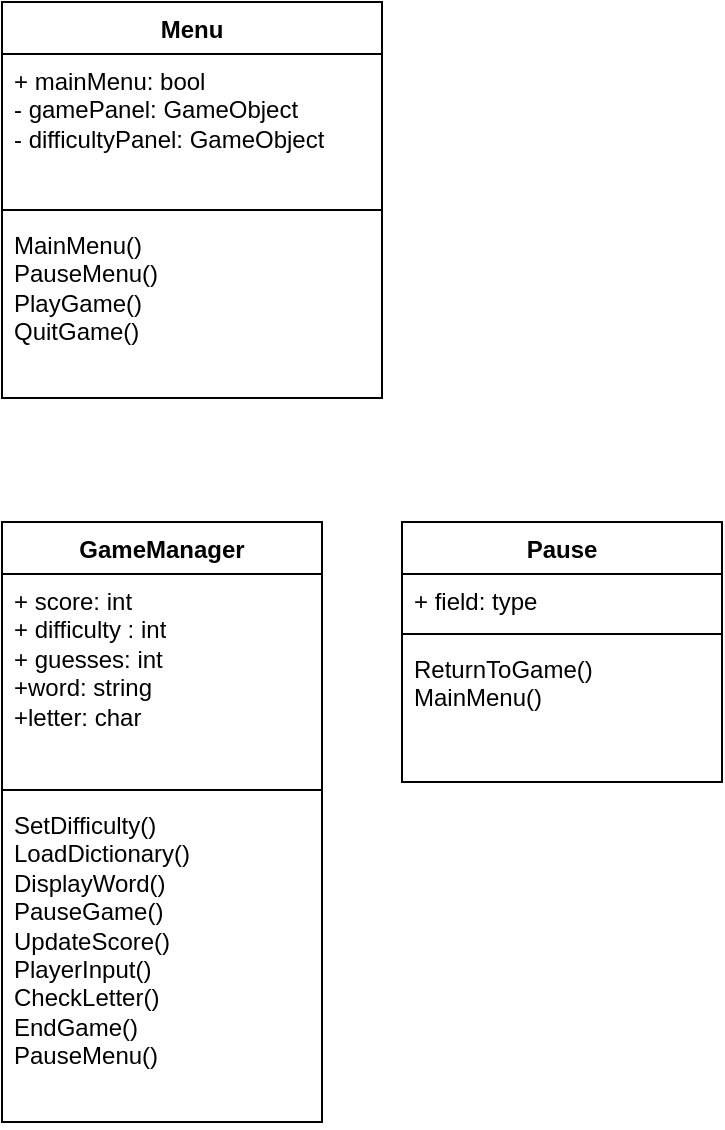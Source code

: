 <mxfile version="21.3.2" type="device">
  <diagram name="Page-1" id="l8iS71WG1GaFusM7zTBg">
    <mxGraphModel dx="1434" dy="796" grid="1" gridSize="10" guides="1" tooltips="1" connect="1" arrows="1" fold="1" page="1" pageScale="1" pageWidth="827" pageHeight="1169" math="0" shadow="0">
      <root>
        <mxCell id="0" />
        <mxCell id="1" parent="0" />
        <mxCell id="9kdT3CoZ0wVeUw6Ti21M-26" value="Menu" style="swimlane;fontStyle=1;align=center;verticalAlign=top;childLayout=stackLayout;horizontal=1;startSize=26;horizontalStack=0;resizeParent=1;resizeParentMax=0;resizeLast=0;collapsible=1;marginBottom=0;whiteSpace=wrap;html=1;" vertex="1" parent="1">
          <mxGeometry x="320" y="60" width="190" height="198" as="geometry" />
        </mxCell>
        <mxCell id="9kdT3CoZ0wVeUw6Ti21M-27" value="+ mainMenu: bool&lt;br&gt;- gamePanel: GameObject&lt;br&gt;- difficultyPanel: GameObject" style="text;strokeColor=none;fillColor=none;align=left;verticalAlign=top;spacingLeft=4;spacingRight=4;overflow=hidden;rotatable=0;points=[[0,0.5],[1,0.5]];portConstraint=eastwest;whiteSpace=wrap;html=1;" vertex="1" parent="9kdT3CoZ0wVeUw6Ti21M-26">
          <mxGeometry y="26" width="190" height="74" as="geometry" />
        </mxCell>
        <mxCell id="9kdT3CoZ0wVeUw6Ti21M-28" value="" style="line;strokeWidth=1;fillColor=none;align=left;verticalAlign=middle;spacingTop=-1;spacingLeft=3;spacingRight=3;rotatable=0;labelPosition=right;points=[];portConstraint=eastwest;strokeColor=inherit;" vertex="1" parent="9kdT3CoZ0wVeUw6Ti21M-26">
          <mxGeometry y="100" width="190" height="8" as="geometry" />
        </mxCell>
        <mxCell id="9kdT3CoZ0wVeUw6Ti21M-29" value="MainMenu()&lt;br&gt;PauseMenu()&lt;br&gt;PlayGame()&lt;br&gt;QuitGame()" style="text;strokeColor=none;fillColor=none;align=left;verticalAlign=top;spacingLeft=4;spacingRight=4;overflow=hidden;rotatable=0;points=[[0,0.5],[1,0.5]];portConstraint=eastwest;whiteSpace=wrap;html=1;" vertex="1" parent="9kdT3CoZ0wVeUw6Ti21M-26">
          <mxGeometry y="108" width="190" height="90" as="geometry" />
        </mxCell>
        <mxCell id="9kdT3CoZ0wVeUw6Ti21M-34" value="Pause" style="swimlane;fontStyle=1;align=center;verticalAlign=top;childLayout=stackLayout;horizontal=1;startSize=26;horizontalStack=0;resizeParent=1;resizeParentMax=0;resizeLast=0;collapsible=1;marginBottom=0;whiteSpace=wrap;html=1;" vertex="1" parent="1">
          <mxGeometry x="520" y="320" width="160" height="130" as="geometry" />
        </mxCell>
        <mxCell id="9kdT3CoZ0wVeUw6Ti21M-35" value="+ field: type" style="text;strokeColor=none;fillColor=none;align=left;verticalAlign=top;spacingLeft=4;spacingRight=4;overflow=hidden;rotatable=0;points=[[0,0.5],[1,0.5]];portConstraint=eastwest;whiteSpace=wrap;html=1;" vertex="1" parent="9kdT3CoZ0wVeUw6Ti21M-34">
          <mxGeometry y="26" width="160" height="26" as="geometry" />
        </mxCell>
        <mxCell id="9kdT3CoZ0wVeUw6Ti21M-36" value="" style="line;strokeWidth=1;fillColor=none;align=left;verticalAlign=middle;spacingTop=-1;spacingLeft=3;spacingRight=3;rotatable=0;labelPosition=right;points=[];portConstraint=eastwest;strokeColor=inherit;" vertex="1" parent="9kdT3CoZ0wVeUw6Ti21M-34">
          <mxGeometry y="52" width="160" height="8" as="geometry" />
        </mxCell>
        <mxCell id="9kdT3CoZ0wVeUw6Ti21M-37" value="ReturnToGame()&lt;br&gt;MainMenu()" style="text;strokeColor=none;fillColor=none;align=left;verticalAlign=top;spacingLeft=4;spacingRight=4;overflow=hidden;rotatable=0;points=[[0,0.5],[1,0.5]];portConstraint=eastwest;whiteSpace=wrap;html=1;" vertex="1" parent="9kdT3CoZ0wVeUw6Ti21M-34">
          <mxGeometry y="60" width="160" height="70" as="geometry" />
        </mxCell>
        <mxCell id="9kdT3CoZ0wVeUw6Ti21M-46" value="GameManager" style="swimlane;fontStyle=1;align=center;verticalAlign=top;childLayout=stackLayout;horizontal=1;startSize=26;horizontalStack=0;resizeParent=1;resizeParentMax=0;resizeLast=0;collapsible=1;marginBottom=0;whiteSpace=wrap;html=1;" vertex="1" parent="1">
          <mxGeometry x="320" y="320" width="160" height="300" as="geometry" />
        </mxCell>
        <mxCell id="9kdT3CoZ0wVeUw6Ti21M-47" value="+ score: int&lt;br&gt;+ difficulty : int&lt;br&gt;+ guesses: int&lt;br&gt;+word: string&lt;br&gt;+letter: char" style="text;strokeColor=none;fillColor=none;align=left;verticalAlign=top;spacingLeft=4;spacingRight=4;overflow=hidden;rotatable=0;points=[[0,0.5],[1,0.5]];portConstraint=eastwest;whiteSpace=wrap;html=1;" vertex="1" parent="9kdT3CoZ0wVeUw6Ti21M-46">
          <mxGeometry y="26" width="160" height="104" as="geometry" />
        </mxCell>
        <mxCell id="9kdT3CoZ0wVeUw6Ti21M-48" value="" style="line;strokeWidth=1;fillColor=none;align=left;verticalAlign=middle;spacingTop=-1;spacingLeft=3;spacingRight=3;rotatable=0;labelPosition=right;points=[];portConstraint=eastwest;strokeColor=inherit;" vertex="1" parent="9kdT3CoZ0wVeUw6Ti21M-46">
          <mxGeometry y="130" width="160" height="8" as="geometry" />
        </mxCell>
        <mxCell id="9kdT3CoZ0wVeUw6Ti21M-49" value="SetDifficulty()&lt;br&gt;LoadDictionary()&lt;br&gt;DisplayWord()&lt;br&gt;PauseGame()&lt;br&gt;UpdateScore()&lt;br&gt;PlayerInput()&lt;br&gt;CheckLetter()&lt;br&gt;EndGame()&lt;br&gt;PauseMenu()" style="text;strokeColor=none;fillColor=none;align=left;verticalAlign=top;spacingLeft=4;spacingRight=4;overflow=hidden;rotatable=0;points=[[0,0.5],[1,0.5]];portConstraint=eastwest;whiteSpace=wrap;html=1;" vertex="1" parent="9kdT3CoZ0wVeUw6Ti21M-46">
          <mxGeometry y="138" width="160" height="162" as="geometry" />
        </mxCell>
      </root>
    </mxGraphModel>
  </diagram>
</mxfile>
